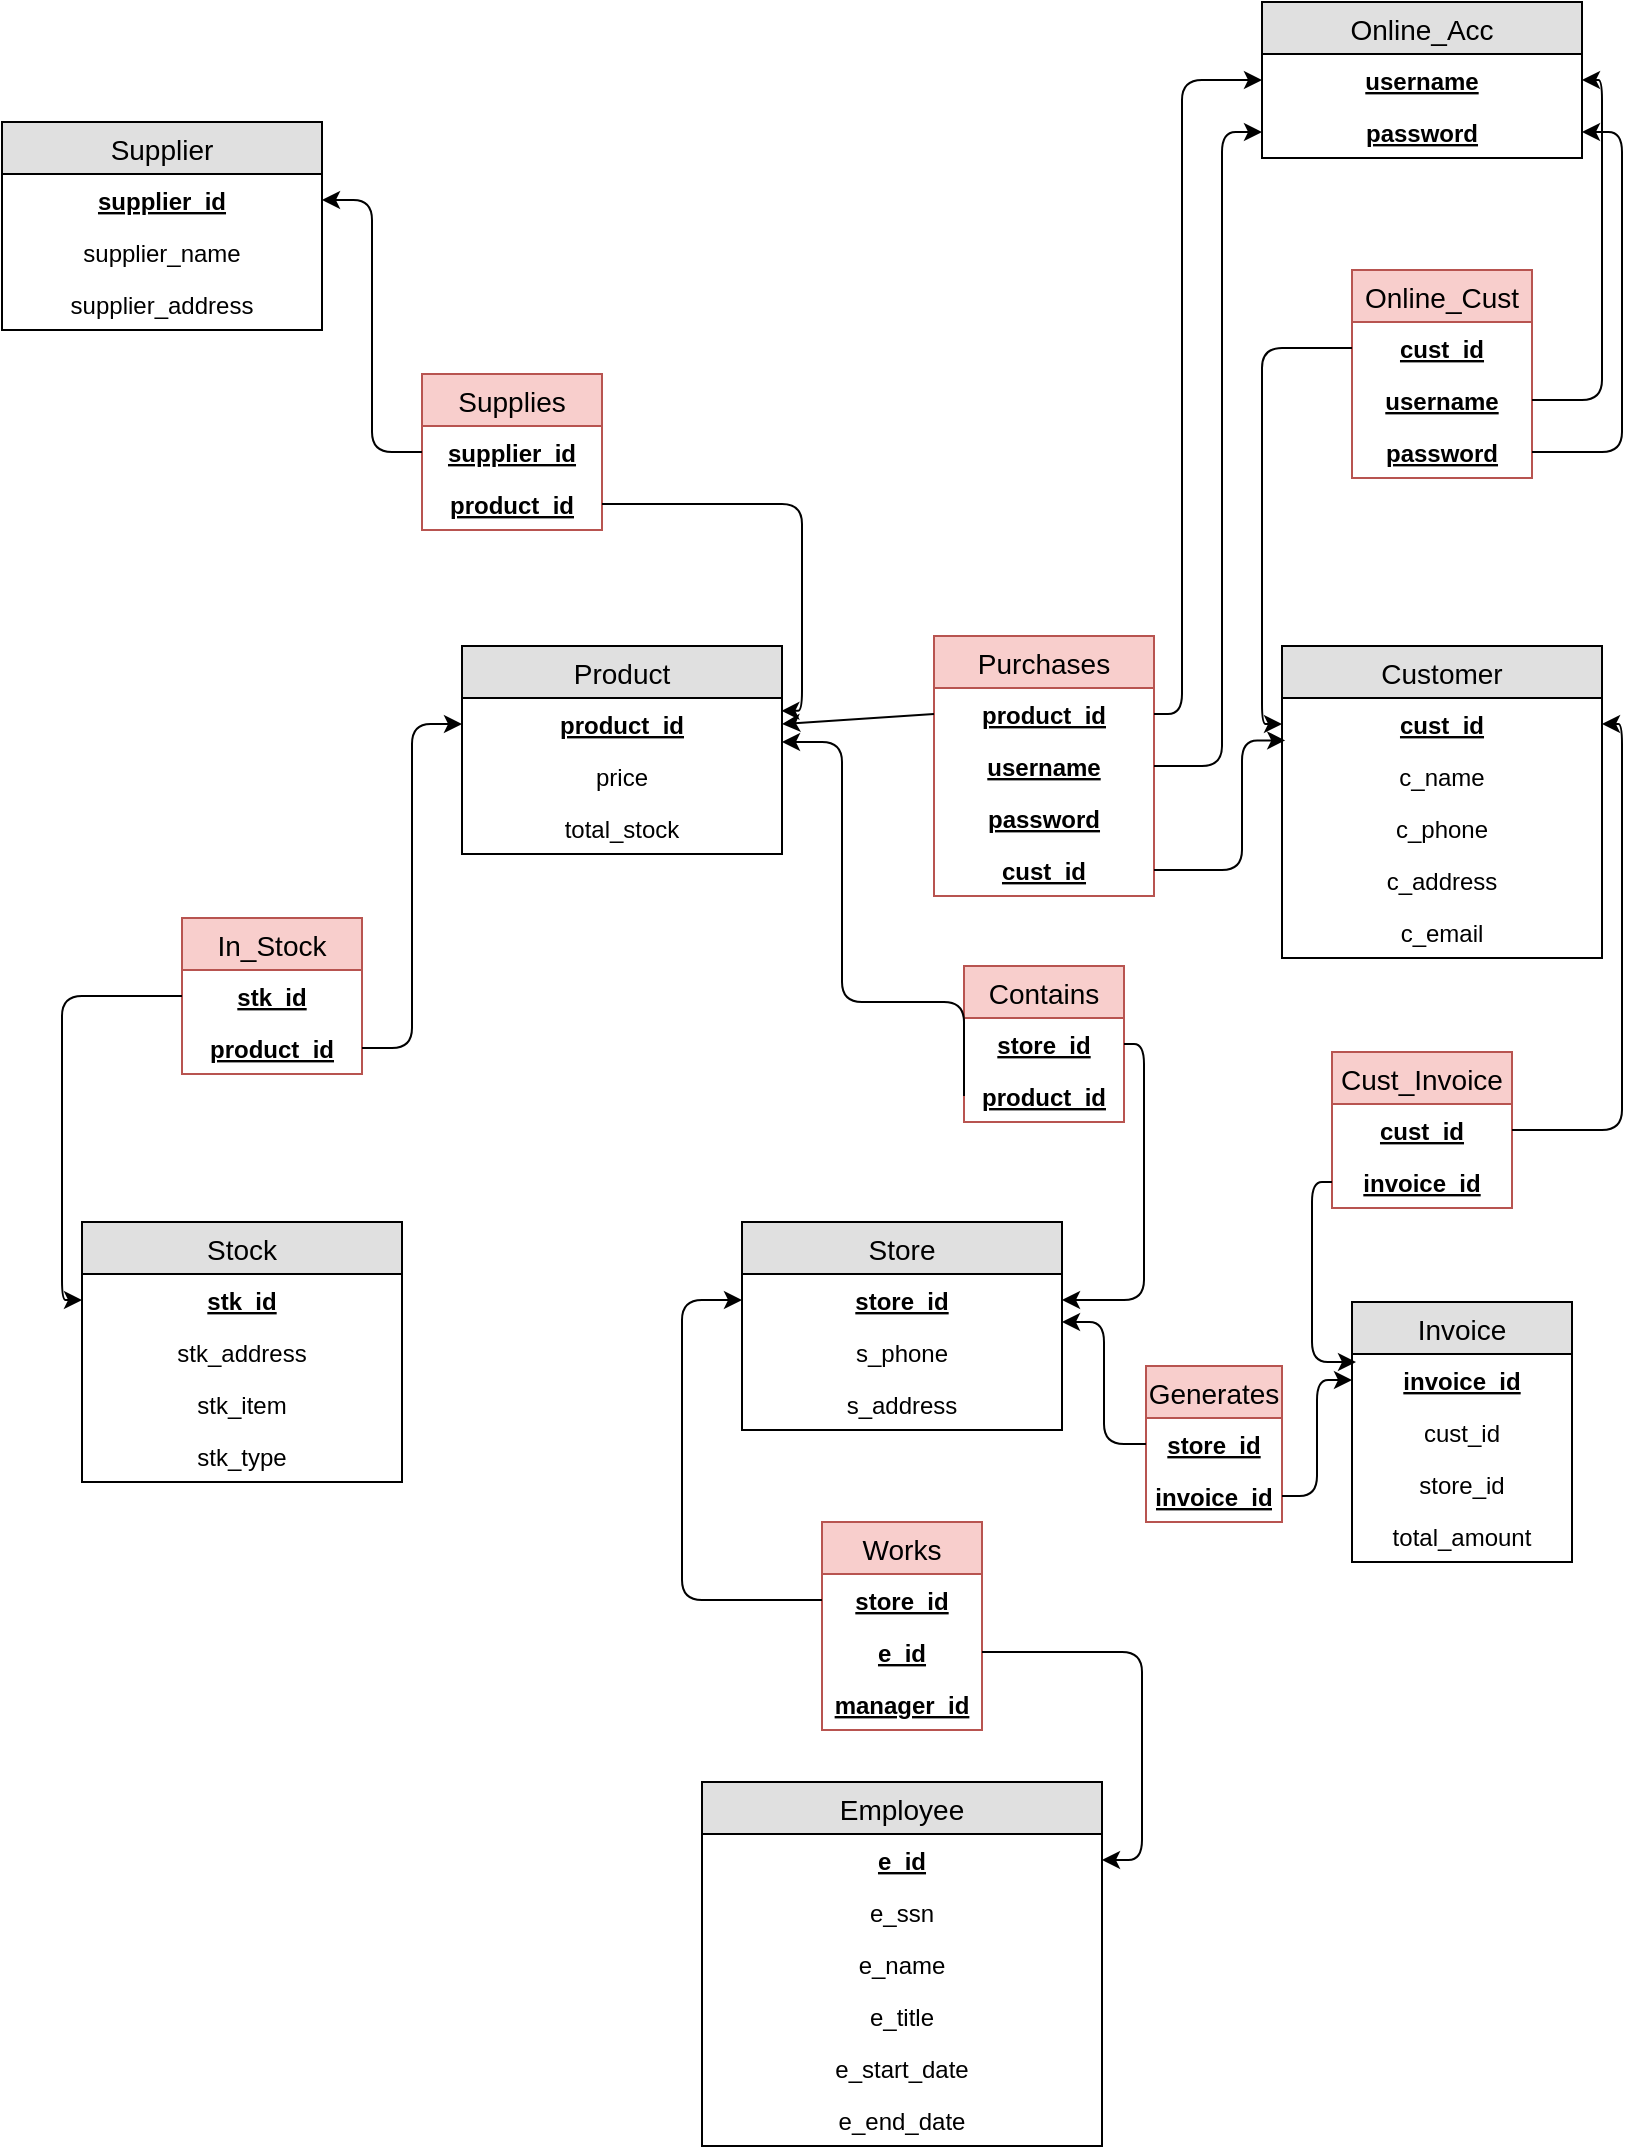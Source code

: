 <mxfile version="12.3.1" type="device" pages="1"><diagram id="mg9w23gWuRLHNCRCw_Lc" name="Page-1"><mxGraphModel dx="1024" dy="517" grid="1" gridSize="10" guides="1" tooltips="1" connect="1" arrows="1" fold="1" page="1" pageScale="1" pageWidth="827" pageHeight="1169" math="0" shadow="0"><root><mxCell id="0"/><mxCell id="1" parent="0"/><mxCell id="Ns896EO_XKKNTbTXYu9t-9" value="Supplier" style="swimlane;fontStyle=0;childLayout=stackLayout;horizontal=1;startSize=26;fillColor=#e0e0e0;horizontalStack=0;resizeParent=1;resizeParentMax=0;resizeLast=0;collapsible=1;marginBottom=0;swimlaneFillColor=#ffffff;align=center;fontSize=14;" parent="1" vertex="1"><mxGeometry x="10" y="90" width="160" height="104" as="geometry"/></mxCell><mxCell id="Ns896EO_XKKNTbTXYu9t-10" value="supplier_id" style="text;strokeColor=none;fillColor=none;spacingLeft=4;spacingRight=4;overflow=hidden;rotatable=0;points=[[0,0.5],[1,0.5]];portConstraint=eastwest;fontSize=12;align=center;fontStyle=5;fontColor=#000000;" parent="Ns896EO_XKKNTbTXYu9t-9" vertex="1"><mxGeometry y="26" width="160" height="26" as="geometry"/></mxCell><mxCell id="Ns896EO_XKKNTbTXYu9t-11" value="supplier_name" style="text;strokeColor=none;fillColor=none;spacingLeft=4;spacingRight=4;overflow=hidden;rotatable=0;points=[[0,0.5],[1,0.5]];portConstraint=eastwest;fontSize=12;align=center;" parent="Ns896EO_XKKNTbTXYu9t-9" vertex="1"><mxGeometry y="52" width="160" height="26" as="geometry"/></mxCell><mxCell id="Ns896EO_XKKNTbTXYu9t-12" value="supplier_address" style="text;strokeColor=none;fillColor=none;spacingLeft=4;spacingRight=4;overflow=hidden;rotatable=0;points=[[0,0.5],[1,0.5]];portConstraint=eastwest;fontSize=12;align=center;" parent="Ns896EO_XKKNTbTXYu9t-9" vertex="1"><mxGeometry y="78" width="160" height="26" as="geometry"/></mxCell><mxCell id="Ns896EO_XKKNTbTXYu9t-27" value="Stock" style="swimlane;fontStyle=0;childLayout=stackLayout;horizontal=1;startSize=26;fillColor=#e0e0e0;horizontalStack=0;resizeParent=1;resizeParentMax=0;resizeLast=0;collapsible=1;marginBottom=0;swimlaneFillColor=#ffffff;align=center;fontSize=14;" parent="1" vertex="1"><mxGeometry x="50" y="640" width="160" height="130" as="geometry"/></mxCell><mxCell id="Ns896EO_XKKNTbTXYu9t-28" value="stk_id" style="text;strokeColor=none;fillColor=none;spacingLeft=4;spacingRight=4;overflow=hidden;rotatable=0;points=[[0,0.5],[1,0.5]];portConstraint=eastwest;fontSize=12;align=center;fontStyle=5" parent="Ns896EO_XKKNTbTXYu9t-27" vertex="1"><mxGeometry y="26" width="160" height="26" as="geometry"/></mxCell><mxCell id="Ns896EO_XKKNTbTXYu9t-29" value="stk_address" style="text;strokeColor=none;fillColor=none;spacingLeft=4;spacingRight=4;overflow=hidden;rotatable=0;points=[[0,0.5],[1,0.5]];portConstraint=eastwest;fontSize=12;align=center;" parent="Ns896EO_XKKNTbTXYu9t-27" vertex="1"><mxGeometry y="52" width="160" height="26" as="geometry"/></mxCell><mxCell id="Ns896EO_XKKNTbTXYu9t-30" value="stk_item" style="text;strokeColor=none;fillColor=none;spacingLeft=4;spacingRight=4;overflow=hidden;rotatable=0;points=[[0,0.5],[1,0.5]];portConstraint=eastwest;fontSize=12;align=center;" parent="Ns896EO_XKKNTbTXYu9t-27" vertex="1"><mxGeometry y="78" width="160" height="26" as="geometry"/></mxCell><mxCell id="Ns896EO_XKKNTbTXYu9t-37" value="stk_type&#10;" style="text;strokeColor=none;fillColor=none;spacingLeft=4;spacingRight=4;overflow=hidden;rotatable=0;points=[[0,0.5],[1,0.5]];portConstraint=eastwest;fontSize=12;align=center;" parent="Ns896EO_XKKNTbTXYu9t-27" vertex="1"><mxGeometry y="104" width="160" height="26" as="geometry"/></mxCell><mxCell id="Ns896EO_XKKNTbTXYu9t-43" value="Customer" style="swimlane;fontStyle=0;childLayout=stackLayout;horizontal=1;startSize=26;fillColor=#e0e0e0;horizontalStack=0;resizeParent=1;resizeParentMax=0;resizeLast=0;collapsible=1;marginBottom=0;swimlaneFillColor=#ffffff;align=center;fontSize=14;" parent="1" vertex="1"><mxGeometry x="650" y="352" width="160" height="156" as="geometry"/></mxCell><mxCell id="Ns896EO_XKKNTbTXYu9t-44" value="cust_id" style="text;strokeColor=none;fillColor=none;spacingLeft=4;spacingRight=4;overflow=hidden;rotatable=0;points=[[0,0.5],[1,0.5]];portConstraint=eastwest;fontSize=12;align=center;fontStyle=5" parent="Ns896EO_XKKNTbTXYu9t-43" vertex="1"><mxGeometry y="26" width="160" height="26" as="geometry"/></mxCell><mxCell id="Ns896EO_XKKNTbTXYu9t-45" value="c_name" style="text;strokeColor=none;fillColor=none;spacingLeft=4;spacingRight=4;overflow=hidden;rotatable=0;points=[[0,0.5],[1,0.5]];portConstraint=eastwest;fontSize=12;align=center;" parent="Ns896EO_XKKNTbTXYu9t-43" vertex="1"><mxGeometry y="52" width="160" height="26" as="geometry"/></mxCell><mxCell id="Ns896EO_XKKNTbTXYu9t-46" value="c_phone" style="text;strokeColor=none;fillColor=none;spacingLeft=4;spacingRight=4;overflow=hidden;rotatable=0;points=[[0,0.5],[1,0.5]];portConstraint=eastwest;fontSize=12;align=center;" parent="Ns896EO_XKKNTbTXYu9t-43" vertex="1"><mxGeometry y="78" width="160" height="26" as="geometry"/></mxCell><mxCell id="Ns896EO_XKKNTbTXYu9t-47" value="c_address" style="text;strokeColor=none;fillColor=none;spacingLeft=4;spacingRight=4;overflow=hidden;rotatable=0;points=[[0,0.5],[1,0.5]];portConstraint=eastwest;fontSize=12;align=center;" parent="Ns896EO_XKKNTbTXYu9t-43" vertex="1"><mxGeometry y="104" width="160" height="26" as="geometry"/></mxCell><mxCell id="Ns896EO_XKKNTbTXYu9t-48" value="c_email" style="text;strokeColor=none;fillColor=none;spacingLeft=4;spacingRight=4;overflow=hidden;rotatable=0;points=[[0,0.5],[1,0.5]];portConstraint=eastwest;fontSize=12;align=center;" parent="Ns896EO_XKKNTbTXYu9t-43" vertex="1"><mxGeometry y="130" width="160" height="26" as="geometry"/></mxCell><mxCell id="Ns896EO_XKKNTbTXYu9t-66" value="Online_Acc" style="swimlane;fontStyle=0;childLayout=stackLayout;horizontal=1;startSize=26;fillColor=#e0e0e0;horizontalStack=0;resizeParent=1;resizeParentMax=0;resizeLast=0;collapsible=1;marginBottom=0;swimlaneFillColor=#ffffff;align=center;fontSize=14;" parent="1" vertex="1"><mxGeometry x="640" y="30" width="160" height="78" as="geometry"/></mxCell><mxCell id="Ns896EO_XKKNTbTXYu9t-67" value="username" style="text;strokeColor=none;fillColor=none;spacingLeft=4;spacingRight=4;overflow=hidden;rotatable=0;points=[[0,0.5],[1,0.5]];portConstraint=eastwest;fontSize=12;align=center;fontStyle=5" parent="Ns896EO_XKKNTbTXYu9t-66" vertex="1"><mxGeometry y="26" width="160" height="26" as="geometry"/></mxCell><mxCell id="Ns896EO_XKKNTbTXYu9t-68" value="password" style="text;strokeColor=none;fillColor=none;spacingLeft=4;spacingRight=4;overflow=hidden;rotatable=0;points=[[0,0.5],[1,0.5]];portConstraint=eastwest;fontSize=12;align=center;fontStyle=5" parent="Ns896EO_XKKNTbTXYu9t-66" vertex="1"><mxGeometry y="52" width="160" height="26" as="geometry"/></mxCell><mxCell id="Ns896EO_XKKNTbTXYu9t-71" value="Store" style="swimlane;fontStyle=0;childLayout=stackLayout;horizontal=1;startSize=26;fillColor=#e0e0e0;horizontalStack=0;resizeParent=1;resizeParentMax=0;resizeLast=0;collapsible=1;marginBottom=0;swimlaneFillColor=#ffffff;align=center;fontSize=14;" parent="1" vertex="1"><mxGeometry x="380" y="640" width="160" height="104" as="geometry"/></mxCell><mxCell id="Ns896EO_XKKNTbTXYu9t-72" value="store_id" style="text;strokeColor=none;fillColor=none;spacingLeft=4;spacingRight=4;overflow=hidden;rotatable=0;points=[[0,0.5],[1,0.5]];portConstraint=eastwest;fontSize=12;align=center;fontStyle=5" parent="Ns896EO_XKKNTbTXYu9t-71" vertex="1"><mxGeometry y="26" width="160" height="26" as="geometry"/></mxCell><mxCell id="Ns896EO_XKKNTbTXYu9t-73" value="s_phone" style="text;strokeColor=none;fillColor=none;spacingLeft=4;spacingRight=4;overflow=hidden;rotatable=0;points=[[0,0.5],[1,0.5]];portConstraint=eastwest;fontSize=12;align=center;" parent="Ns896EO_XKKNTbTXYu9t-71" vertex="1"><mxGeometry y="52" width="160" height="26" as="geometry"/></mxCell><mxCell id="Ns896EO_XKKNTbTXYu9t-74" value="s_address" style="text;strokeColor=none;fillColor=none;spacingLeft=4;spacingRight=4;overflow=hidden;rotatable=0;points=[[0,0.5],[1,0.5]];portConstraint=eastwest;fontSize=12;align=center;" parent="Ns896EO_XKKNTbTXYu9t-71" vertex="1"><mxGeometry y="78" width="160" height="26" as="geometry"/></mxCell><mxCell id="Ns896EO_XKKNTbTXYu9t-84" value="Employee" style="swimlane;fontStyle=0;childLayout=stackLayout;horizontal=1;startSize=26;fillColor=#e0e0e0;horizontalStack=0;resizeParent=1;resizeParentMax=0;resizeLast=0;collapsible=1;marginBottom=0;swimlaneFillColor=#ffffff;align=center;fontSize=14;" parent="1" vertex="1"><mxGeometry x="360" y="920" width="200" height="182" as="geometry"/></mxCell><mxCell id="Ns896EO_XKKNTbTXYu9t-85" value="e_id" style="text;strokeColor=none;fillColor=none;spacingLeft=4;spacingRight=4;overflow=hidden;rotatable=0;points=[[0,0.5],[1,0.5]];portConstraint=eastwest;fontSize=12;align=center;fontStyle=5" parent="Ns896EO_XKKNTbTXYu9t-84" vertex="1"><mxGeometry y="26" width="200" height="26" as="geometry"/></mxCell><mxCell id="Ns896EO_XKKNTbTXYu9t-92" value="e_ssn" style="text;strokeColor=none;fillColor=none;spacingLeft=4;spacingRight=4;overflow=hidden;rotatable=0;points=[[0,0.5],[1,0.5]];portConstraint=eastwest;fontSize=12;align=center;" parent="Ns896EO_XKKNTbTXYu9t-84" vertex="1"><mxGeometry y="52" width="200" height="26" as="geometry"/></mxCell><mxCell id="Ns896EO_XKKNTbTXYu9t-86" value="e_name" style="text;strokeColor=none;fillColor=none;spacingLeft=4;spacingRight=4;overflow=hidden;rotatable=0;points=[[0,0.5],[1,0.5]];portConstraint=eastwest;fontSize=12;align=center;" parent="Ns896EO_XKKNTbTXYu9t-84" vertex="1"><mxGeometry y="78" width="200" height="26" as="geometry"/></mxCell><mxCell id="Ns896EO_XKKNTbTXYu9t-91" value="e_title" style="text;strokeColor=none;fillColor=none;spacingLeft=4;spacingRight=4;overflow=hidden;rotatable=0;points=[[0,0.5],[1,0.5]];portConstraint=eastwest;fontSize=12;align=center;" parent="Ns896EO_XKKNTbTXYu9t-84" vertex="1"><mxGeometry y="104" width="200" height="26" as="geometry"/></mxCell><mxCell id="Ns896EO_XKKNTbTXYu9t-87" value="e_start_date" style="text;strokeColor=none;fillColor=none;spacingLeft=4;spacingRight=4;overflow=hidden;rotatable=0;points=[[0,0.5],[1,0.5]];portConstraint=eastwest;fontSize=12;align=center;" parent="Ns896EO_XKKNTbTXYu9t-84" vertex="1"><mxGeometry y="130" width="200" height="26" as="geometry"/></mxCell><mxCell id="Ns896EO_XKKNTbTXYu9t-89" value="e_end_date" style="text;strokeColor=none;fillColor=none;spacingLeft=4;spacingRight=4;overflow=hidden;rotatable=0;points=[[0,0.5],[1,0.5]];portConstraint=eastwest;fontSize=12;align=center;" parent="Ns896EO_XKKNTbTXYu9t-84" vertex="1"><mxGeometry y="156" width="200" height="26" as="geometry"/></mxCell><mxCell id="Ns896EO_XKKNTbTXYu9t-102" value="Invoice" style="swimlane;fontStyle=0;childLayout=stackLayout;horizontal=1;startSize=26;fillColor=#e0e0e0;horizontalStack=0;resizeParent=1;resizeParentMax=0;resizeLast=0;collapsible=1;marginBottom=0;swimlaneFillColor=#ffffff;align=center;fontSize=14;" parent="1" vertex="1"><mxGeometry x="685" y="680" width="110" height="130" as="geometry"/></mxCell><mxCell id="Ns896EO_XKKNTbTXYu9t-103" value="invoice_id" style="text;strokeColor=none;fillColor=none;spacingLeft=4;spacingRight=4;overflow=hidden;rotatable=0;points=[[0,0.5],[1,0.5]];portConstraint=eastwest;fontSize=12;align=center;fontStyle=5" parent="Ns896EO_XKKNTbTXYu9t-102" vertex="1"><mxGeometry y="26" width="110" height="26" as="geometry"/></mxCell><mxCell id="Ns896EO_XKKNTbTXYu9t-104" value="cust_id" style="text;strokeColor=none;fillColor=none;spacingLeft=4;spacingRight=4;overflow=hidden;rotatable=0;points=[[0,0.5],[1,0.5]];portConstraint=eastwest;fontSize=12;align=center;" parent="Ns896EO_XKKNTbTXYu9t-102" vertex="1"><mxGeometry y="52" width="110" height="26" as="geometry"/></mxCell><mxCell id="Ns896EO_XKKNTbTXYu9t-105" value="store_id" style="text;strokeColor=none;fillColor=none;spacingLeft=4;spacingRight=4;overflow=hidden;rotatable=0;points=[[0,0.5],[1,0.5]];portConstraint=eastwest;fontSize=12;align=center;" parent="Ns896EO_XKKNTbTXYu9t-102" vertex="1"><mxGeometry y="78" width="110" height="26" as="geometry"/></mxCell><mxCell id="Ns896EO_XKKNTbTXYu9t-110" value="total_amount" style="text;strokeColor=none;fillColor=none;spacingLeft=4;spacingRight=4;overflow=hidden;rotatable=0;points=[[0,0.5],[1,0.5]];portConstraint=eastwest;fontSize=12;align=center;" parent="Ns896EO_XKKNTbTXYu9t-102" vertex="1"><mxGeometry y="104" width="110" height="26" as="geometry"/></mxCell><mxCell id="Ns896EO_XKKNTbTXYu9t-22" value="Product" style="swimlane;fontStyle=0;childLayout=stackLayout;horizontal=1;startSize=26;fillColor=#e0e0e0;horizontalStack=0;resizeParent=1;resizeParentMax=0;resizeLast=0;collapsible=1;marginBottom=0;swimlaneFillColor=#ffffff;align=center;fontSize=14;" parent="1" vertex="1"><mxGeometry x="240" y="352" width="160" height="104" as="geometry"/></mxCell><mxCell id="Ns896EO_XKKNTbTXYu9t-23" value="product_id" style="text;strokeColor=none;fillColor=none;spacingLeft=4;spacingRight=4;overflow=hidden;rotatable=0;points=[[0,0.5],[1,0.5]];portConstraint=eastwest;fontSize=12;align=center;fontStyle=5" parent="Ns896EO_XKKNTbTXYu9t-22" vertex="1"><mxGeometry y="26" width="160" height="26" as="geometry"/></mxCell><mxCell id="Ns896EO_XKKNTbTXYu9t-24" value="price" style="text;strokeColor=none;fillColor=none;spacingLeft=4;spacingRight=4;overflow=hidden;rotatable=0;points=[[0,0.5],[1,0.5]];portConstraint=eastwest;fontSize=12;align=center;" parent="Ns896EO_XKKNTbTXYu9t-22" vertex="1"><mxGeometry y="52" width="160" height="26" as="geometry"/></mxCell><mxCell id="Ns896EO_XKKNTbTXYu9t-25" value="total_stock" style="text;strokeColor=none;fillColor=none;spacingLeft=4;spacingRight=4;overflow=hidden;rotatable=0;points=[[0,0.5],[1,0.5]];portConstraint=eastwest;fontSize=12;align=center;" parent="Ns896EO_XKKNTbTXYu9t-22" vertex="1"><mxGeometry y="78" width="160" height="26" as="geometry"/></mxCell><mxCell id="lp0GT3aLP9gqe0RHa6Do-9" value="" style="endArrow=classic;html=1;exitX=0.5;exitY=1;exitDx=0;exitDy=0;entryX=0.5;entryY=1;entryDx=0;entryDy=0;" parent="1" edge="1"><mxGeometry width="50" height="50" relative="1" as="geometry"><mxPoint x="745" y="590" as="sourcePoint"/><mxPoint x="745" y="590" as="targetPoint"/></mxGeometry></mxCell><mxCell id="lErbYrEc-xasNWXihkqk-5" value="Supplies" style="swimlane;fontStyle=0;childLayout=stackLayout;horizontal=1;startSize=26;fillColor=#f8cecc;horizontalStack=0;resizeParent=1;resizeParentMax=0;resizeLast=0;collapsible=1;marginBottom=0;swimlaneFillColor=#ffffff;align=center;fontSize=14;strokeColor=#b85450;" vertex="1" parent="1"><mxGeometry x="220" y="216" width="90" height="78" as="geometry"/></mxCell><mxCell id="lErbYrEc-xasNWXihkqk-6" value="supplier_id" style="text;strokeColor=none;fillColor=none;spacingLeft=4;spacingRight=4;overflow=hidden;rotatable=0;points=[[0,0.5],[1,0.5]];portConstraint=eastwest;fontSize=12;align=center;fontStyle=5" vertex="1" parent="lErbYrEc-xasNWXihkqk-5"><mxGeometry y="26" width="90" height="26" as="geometry"/></mxCell><mxCell id="lErbYrEc-xasNWXihkqk-7" value="product_id" style="text;strokeColor=none;fillColor=none;spacingLeft=4;spacingRight=4;overflow=hidden;rotatable=0;points=[[0,0.5],[1,0.5]];portConstraint=eastwest;fontSize=12;align=center;fontStyle=5" vertex="1" parent="lErbYrEc-xasNWXihkqk-5"><mxGeometry y="52" width="90" height="26" as="geometry"/></mxCell><mxCell id="lErbYrEc-xasNWXihkqk-11" value="" style="endArrow=classic;html=1;exitX=0;exitY=0.5;exitDx=0;exitDy=0;entryX=1;entryY=0.5;entryDx=0;entryDy=0;edgeStyle=orthogonalEdgeStyle;" edge="1" parent="1" source="lErbYrEc-xasNWXihkqk-6" target="Ns896EO_XKKNTbTXYu9t-10"><mxGeometry width="50" height="50" relative="1" as="geometry"><mxPoint y="455" as="sourcePoint"/><mxPoint x="125" y="320" as="targetPoint"/></mxGeometry></mxCell><mxCell id="lErbYrEc-xasNWXihkqk-14" value="In_Stock" style="swimlane;fontStyle=0;childLayout=stackLayout;horizontal=1;startSize=26;fillColor=#f8cecc;horizontalStack=0;resizeParent=1;resizeParentMax=0;resizeLast=0;collapsible=1;marginBottom=0;swimlaneFillColor=#ffffff;align=center;fontSize=14;strokeColor=#b85450;" vertex="1" parent="1"><mxGeometry x="100" y="488" width="90" height="78" as="geometry"/></mxCell><mxCell id="lErbYrEc-xasNWXihkqk-15" value="stk_id" style="text;strokeColor=none;fillColor=none;spacingLeft=4;spacingRight=4;overflow=hidden;rotatable=0;points=[[0,0.5],[1,0.5]];portConstraint=eastwest;fontSize=12;align=center;fontStyle=5" vertex="1" parent="lErbYrEc-xasNWXihkqk-14"><mxGeometry y="26" width="90" height="26" as="geometry"/></mxCell><mxCell id="lErbYrEc-xasNWXihkqk-16" value="product_id" style="text;strokeColor=none;fillColor=none;spacingLeft=4;spacingRight=4;overflow=hidden;rotatable=0;points=[[0,0.5],[1,0.5]];portConstraint=eastwest;fontSize=12;align=center;fontStyle=5" vertex="1" parent="lErbYrEc-xasNWXihkqk-14"><mxGeometry y="52" width="90" height="26" as="geometry"/></mxCell><mxCell id="lErbYrEc-xasNWXihkqk-17" value="" style="endArrow=classic;html=1;fontColor=#000000;exitX=1;exitY=0.5;exitDx=0;exitDy=0;entryX=0.998;entryY=0.246;entryDx=0;entryDy=0;edgeStyle=orthogonalEdgeStyle;entryPerimeter=0;" edge="1" parent="1" source="lErbYrEc-xasNWXihkqk-7" target="Ns896EO_XKKNTbTXYu9t-23"><mxGeometry width="50" height="50" relative="1" as="geometry"><mxPoint x="50" y="360" as="sourcePoint"/><mxPoint x="70" y="460" as="targetPoint"/></mxGeometry></mxCell><mxCell id="lErbYrEc-xasNWXihkqk-23" value="" style="endArrow=classic;html=1;fontColor=#000000;entryX=0;entryY=0.5;entryDx=0;entryDy=0;exitX=0;exitY=0.5;exitDx=0;exitDy=0;edgeStyle=orthogonalEdgeStyle;" edge="1" parent="1" source="lErbYrEc-xasNWXihkqk-15" target="Ns896EO_XKKNTbTXYu9t-28"><mxGeometry width="50" height="50" relative="1" as="geometry"><mxPoint x="260" y="709" as="sourcePoint"/><mxPoint x="220" y="689" as="targetPoint"/></mxGeometry></mxCell><mxCell id="lErbYrEc-xasNWXihkqk-24" value="" style="endArrow=classic;html=1;fontColor=#000000;entryX=0;entryY=0.5;entryDx=0;entryDy=0;exitX=1;exitY=0.5;exitDx=0;exitDy=0;edgeStyle=orthogonalEdgeStyle;" edge="1" parent="1" source="lErbYrEc-xasNWXihkqk-16" target="Ns896EO_XKKNTbTXYu9t-23"><mxGeometry width="50" height="50" relative="1" as="geometry"><mxPoint x="110" y="537" as="sourcePoint"/><mxPoint x="60" y="689" as="targetPoint"/></mxGeometry></mxCell><mxCell id="lErbYrEc-xasNWXihkqk-25" value="Contains" style="swimlane;fontStyle=0;childLayout=stackLayout;horizontal=1;startSize=26;fillColor=#f8cecc;horizontalStack=0;resizeParent=1;resizeParentMax=0;resizeLast=0;collapsible=1;marginBottom=0;swimlaneFillColor=#ffffff;align=center;fontSize=14;strokeColor=#b85450;" vertex="1" parent="1"><mxGeometry x="491" y="512" width="80" height="78" as="geometry"/></mxCell><mxCell id="lErbYrEc-xasNWXihkqk-26" value="store_id" style="text;strokeColor=none;fillColor=none;spacingLeft=4;spacingRight=4;overflow=hidden;rotatable=0;points=[[0,0.5],[1,0.5]];portConstraint=eastwest;fontSize=12;align=center;fontStyle=5" vertex="1" parent="lErbYrEc-xasNWXihkqk-25"><mxGeometry y="26" width="80" height="26" as="geometry"/></mxCell><mxCell id="lErbYrEc-xasNWXihkqk-27" value="product_id" style="text;strokeColor=none;fillColor=none;spacingLeft=4;spacingRight=4;overflow=hidden;rotatable=0;points=[[0,0.5],[1,0.5]];portConstraint=eastwest;fontSize=12;align=center;fontStyle=5" vertex="1" parent="lErbYrEc-xasNWXihkqk-25"><mxGeometry y="52" width="80" height="26" as="geometry"/></mxCell><mxCell id="lErbYrEc-xasNWXihkqk-28" value="" style="endArrow=classic;html=1;fontColor=#000000;exitX=0;exitY=0.5;exitDx=0;exitDy=0;edgeStyle=orthogonalEdgeStyle;" edge="1" parent="1" source="lErbYrEc-xasNWXihkqk-27"><mxGeometry width="50" height="50" relative="1" as="geometry"><mxPoint x="200" y="563" as="sourcePoint"/><mxPoint x="400" y="400" as="targetPoint"/><Array as="points"><mxPoint x="491" y="530"/><mxPoint x="430" y="530"/><mxPoint x="430" y="400"/></Array></mxGeometry></mxCell><mxCell id="lErbYrEc-xasNWXihkqk-29" value="" style="endArrow=classic;html=1;fontColor=#000000;exitX=1;exitY=0.5;exitDx=0;exitDy=0;edgeStyle=orthogonalEdgeStyle;entryX=1;entryY=0.5;entryDx=0;entryDy=0;" edge="1" parent="1" source="lErbYrEc-xasNWXihkqk-26" target="Ns896EO_XKKNTbTXYu9t-72"><mxGeometry width="50" height="50" relative="1" as="geometry"><mxPoint x="501" y="587" as="sourcePoint"/><mxPoint x="450" y="430" as="targetPoint"/></mxGeometry></mxCell><mxCell id="lErbYrEc-xasNWXihkqk-30" value="Purchases" style="swimlane;fontStyle=0;childLayout=stackLayout;horizontal=1;startSize=26;fillColor=#f8cecc;horizontalStack=0;resizeParent=1;resizeParentMax=0;resizeLast=0;collapsible=1;marginBottom=0;swimlaneFillColor=#ffffff;align=center;fontSize=14;strokeColor=#b85450;" vertex="1" parent="1"><mxGeometry x="476" y="347" width="110" height="130" as="geometry"/></mxCell><mxCell id="lErbYrEc-xasNWXihkqk-31" value="product_id" style="text;strokeColor=none;fillColor=none;spacingLeft=4;spacingRight=4;overflow=hidden;rotatable=0;points=[[0,0.5],[1,0.5]];portConstraint=eastwest;fontSize=12;align=center;fontStyle=5" vertex="1" parent="lErbYrEc-xasNWXihkqk-30"><mxGeometry y="26" width="110" height="26" as="geometry"/></mxCell><mxCell id="lErbYrEc-xasNWXihkqk-32" value="username" style="text;strokeColor=none;fillColor=none;spacingLeft=4;spacingRight=4;overflow=hidden;rotatable=0;points=[[0,0.5],[1,0.5]];portConstraint=eastwest;fontSize=12;align=center;fontStyle=5" vertex="1" parent="lErbYrEc-xasNWXihkqk-30"><mxGeometry y="52" width="110" height="26" as="geometry"/></mxCell><mxCell id="lErbYrEc-xasNWXihkqk-33" value="password" style="text;strokeColor=none;fillColor=none;spacingLeft=4;spacingRight=4;overflow=hidden;rotatable=0;points=[[0,0.5],[1,0.5]];portConstraint=eastwest;fontSize=12;align=center;fontStyle=5" vertex="1" parent="lErbYrEc-xasNWXihkqk-30"><mxGeometry y="78" width="110" height="26" as="geometry"/></mxCell><mxCell id="lErbYrEc-xasNWXihkqk-34" value="cust_id" style="text;strokeColor=none;fillColor=none;spacingLeft=4;spacingRight=4;overflow=hidden;rotatable=0;points=[[0,0.5],[1,0.5]];portConstraint=eastwest;fontSize=12;align=center;fontStyle=5" vertex="1" parent="lErbYrEc-xasNWXihkqk-30"><mxGeometry y="104" width="110" height="26" as="geometry"/></mxCell><mxCell id="lErbYrEc-xasNWXihkqk-35" value="" style="endArrow=classic;html=1;fontColor=#000000;exitX=0;exitY=0.5;exitDx=0;exitDy=0;entryX=1;entryY=0.5;entryDx=0;entryDy=0;" edge="1" parent="1" source="lErbYrEc-xasNWXihkqk-31" target="Ns896EO_XKKNTbTXYu9t-23"><mxGeometry width="50" height="50" relative="1" as="geometry"><mxPoint x="501" y="587" as="sourcePoint"/><mxPoint x="400" y="399" as="targetPoint"/></mxGeometry></mxCell><mxCell id="lErbYrEc-xasNWXihkqk-36" value="" style="endArrow=classic;html=1;fontColor=#000000;exitX=1;exitY=0.5;exitDx=0;exitDy=0;entryX=0.01;entryY=0.815;entryDx=0;entryDy=0;entryPerimeter=0;edgeStyle=orthogonalEdgeStyle;" edge="1" parent="1" source="lErbYrEc-xasNWXihkqk-34" target="Ns896EO_XKKNTbTXYu9t-44"><mxGeometry width="50" height="50" relative="1" as="geometry"><mxPoint x="486" y="396" as="sourcePoint"/><mxPoint x="410" y="409" as="targetPoint"/><Array as="points"><mxPoint x="630" y="464"/><mxPoint x="630" y="399"/></Array></mxGeometry></mxCell><mxCell id="lErbYrEc-xasNWXihkqk-37" value="" style="endArrow=classic;html=1;fontColor=#000000;exitX=1;exitY=0.5;exitDx=0;exitDy=0;entryX=0;entryY=0.5;entryDx=0;entryDy=0;edgeStyle=orthogonalEdgeStyle;" edge="1" parent="1" source="lErbYrEc-xasNWXihkqk-32" target="Ns896EO_XKKNTbTXYu9t-68"><mxGeometry width="50" height="50" relative="1" as="geometry"><mxPoint x="596" y="474" as="sourcePoint"/><mxPoint x="660" y="401" as="targetPoint"/><Array as="points"><mxPoint x="620" y="412"/><mxPoint x="620" y="95"/></Array></mxGeometry></mxCell><mxCell id="lErbYrEc-xasNWXihkqk-38" value="" style="endArrow=classic;html=1;fontColor=#000000;exitX=1;exitY=0.5;exitDx=0;exitDy=0;entryX=0;entryY=0.5;entryDx=0;entryDy=0;edgeStyle=orthogonalEdgeStyle;" edge="1" parent="1" source="lErbYrEc-xasNWXihkqk-31" target="Ns896EO_XKKNTbTXYu9t-67"><mxGeometry width="50" height="50" relative="1" as="geometry"><mxPoint x="596" y="422" as="sourcePoint"/><mxPoint x="660" y="105" as="targetPoint"/><Array as="points"><mxPoint x="600" y="386"/><mxPoint x="600" y="69"/></Array></mxGeometry></mxCell><mxCell id="lErbYrEc-xasNWXihkqk-39" value="Online_Cust" style="swimlane;fontStyle=0;childLayout=stackLayout;horizontal=1;startSize=26;fillColor=#f8cecc;horizontalStack=0;resizeParent=1;resizeParentMax=0;resizeLast=0;collapsible=1;marginBottom=0;swimlaneFillColor=#ffffff;align=center;fontSize=14;strokeColor=#b85450;" vertex="1" parent="1"><mxGeometry x="685" y="164" width="90" height="104" as="geometry"/></mxCell><mxCell id="lErbYrEc-xasNWXihkqk-40" value="cust_id" style="text;strokeColor=none;fillColor=none;spacingLeft=4;spacingRight=4;overflow=hidden;rotatable=0;points=[[0,0.5],[1,0.5]];portConstraint=eastwest;fontSize=12;align=center;fontStyle=5" vertex="1" parent="lErbYrEc-xasNWXihkqk-39"><mxGeometry y="26" width="90" height="26" as="geometry"/></mxCell><mxCell id="lErbYrEc-xasNWXihkqk-41" value="username" style="text;strokeColor=none;fillColor=none;spacingLeft=4;spacingRight=4;overflow=hidden;rotatable=0;points=[[0,0.5],[1,0.5]];portConstraint=eastwest;fontSize=12;align=center;fontStyle=5" vertex="1" parent="lErbYrEc-xasNWXihkqk-39"><mxGeometry y="52" width="90" height="26" as="geometry"/></mxCell><mxCell id="lErbYrEc-xasNWXihkqk-42" value="password" style="text;strokeColor=none;fillColor=none;spacingLeft=4;spacingRight=4;overflow=hidden;rotatable=0;points=[[0,0.5],[1,0.5]];portConstraint=eastwest;fontSize=12;align=center;fontStyle=5" vertex="1" parent="lErbYrEc-xasNWXihkqk-39"><mxGeometry y="78" width="90" height="26" as="geometry"/></mxCell><mxCell id="lErbYrEc-xasNWXihkqk-44" value="" style="endArrow=classic;html=1;fontColor=#000000;exitX=1;exitY=0.5;exitDx=0;exitDy=0;entryX=1;entryY=0.5;entryDx=0;entryDy=0;edgeStyle=orthogonalEdgeStyle;" edge="1" parent="1" source="lErbYrEc-xasNWXihkqk-41" target="Ns896EO_XKKNTbTXYu9t-67"><mxGeometry width="50" height="50" relative="1" as="geometry"><mxPoint x="596" y="422" as="sourcePoint"/><mxPoint x="650" y="105" as="targetPoint"/><Array as="points"><mxPoint x="810" y="229"/><mxPoint x="810" y="69"/></Array></mxGeometry></mxCell><mxCell id="lErbYrEc-xasNWXihkqk-45" value="" style="endArrow=classic;html=1;fontColor=#000000;exitX=1;exitY=0.5;exitDx=0;exitDy=0;entryX=1;entryY=0.5;entryDx=0;entryDy=0;edgeStyle=orthogonalEdgeStyle;" edge="1" parent="1" source="lErbYrEc-xasNWXihkqk-42" target="Ns896EO_XKKNTbTXYu9t-68"><mxGeometry width="50" height="50" relative="1" as="geometry"><mxPoint x="785" y="239" as="sourcePoint"/><mxPoint x="810" y="79" as="targetPoint"/><Array as="points"><mxPoint x="820" y="255"/><mxPoint x="820" y="95"/></Array></mxGeometry></mxCell><mxCell id="lErbYrEc-xasNWXihkqk-46" value="" style="endArrow=classic;html=1;fontColor=#000000;exitX=0;exitY=0.5;exitDx=0;exitDy=0;entryX=0;entryY=0.5;entryDx=0;entryDy=0;edgeStyle=orthogonalEdgeStyle;" edge="1" parent="1" source="lErbYrEc-xasNWXihkqk-40" target="Ns896EO_XKKNTbTXYu9t-44"><mxGeometry width="50" height="50" relative="1" as="geometry"><mxPoint x="785" y="239" as="sourcePoint"/><mxPoint x="810" y="79" as="targetPoint"/><Array as="points"><mxPoint x="640" y="203"/><mxPoint x="640" y="391"/></Array></mxGeometry></mxCell><mxCell id="lErbYrEc-xasNWXihkqk-47" value="Works" style="swimlane;fontStyle=0;childLayout=stackLayout;horizontal=1;startSize=26;fillColor=#f8cecc;horizontalStack=0;resizeParent=1;resizeParentMax=0;resizeLast=0;collapsible=1;marginBottom=0;swimlaneFillColor=#ffffff;align=center;fontSize=14;strokeColor=#b85450;" vertex="1" parent="1"><mxGeometry x="420" y="790" width="80" height="104" as="geometry"/></mxCell><mxCell id="lErbYrEc-xasNWXihkqk-48" value="store_id" style="text;strokeColor=none;fillColor=none;spacingLeft=4;spacingRight=4;overflow=hidden;rotatable=0;points=[[0,0.5],[1,0.5]];portConstraint=eastwest;fontSize=12;align=center;fontStyle=5" vertex="1" parent="lErbYrEc-xasNWXihkqk-47"><mxGeometry y="26" width="80" height="26" as="geometry"/></mxCell><mxCell id="lErbYrEc-xasNWXihkqk-49" value="e_id" style="text;strokeColor=none;fillColor=none;spacingLeft=4;spacingRight=4;overflow=hidden;rotatable=0;points=[[0,0.5],[1,0.5]];portConstraint=eastwest;fontSize=12;align=center;fontStyle=5" vertex="1" parent="lErbYrEc-xasNWXihkqk-47"><mxGeometry y="52" width="80" height="26" as="geometry"/></mxCell><mxCell id="lErbYrEc-xasNWXihkqk-50" value="manager_id" style="text;strokeColor=none;fillColor=none;spacingLeft=4;spacingRight=4;overflow=hidden;rotatable=0;points=[[0,0.5],[1,0.5]];portConstraint=eastwest;fontSize=12;align=center;fontStyle=5" vertex="1" parent="lErbYrEc-xasNWXihkqk-47"><mxGeometry y="78" width="80" height="26" as="geometry"/></mxCell><mxCell id="lErbYrEc-xasNWXihkqk-51" value="" style="endArrow=classic;html=1;fontColor=#000000;exitX=0;exitY=0.5;exitDx=0;exitDy=0;entryX=0;entryY=0.5;entryDx=0;entryDy=0;edgeStyle=orthogonalEdgeStyle;" edge="1" parent="1" source="lErbYrEc-xasNWXihkqk-48" target="Ns896EO_XKKNTbTXYu9t-72"><mxGeometry width="50" height="50" relative="1" as="geometry"><mxPoint x="591" y="760" as="sourcePoint"/><mxPoint x="560" y="888" as="targetPoint"/><Array as="points"><mxPoint x="350" y="829"/><mxPoint x="350" y="679"/></Array></mxGeometry></mxCell><mxCell id="lErbYrEc-xasNWXihkqk-52" value="" style="endArrow=classic;html=1;fontColor=#000000;exitX=1;exitY=0.5;exitDx=0;exitDy=0;entryX=1;entryY=0.5;entryDx=0;entryDy=0;edgeStyle=orthogonalEdgeStyle;" edge="1" parent="1" source="lErbYrEc-xasNWXihkqk-49" target="Ns896EO_XKKNTbTXYu9t-85"><mxGeometry width="50" height="50" relative="1" as="geometry"><mxPoint x="640" y="865" as="sourcePoint"/><mxPoint x="600" y="715" as="targetPoint"/><Array as="points"><mxPoint x="580" y="855"/><mxPoint x="580" y="959"/></Array></mxGeometry></mxCell><mxCell id="lErbYrEc-xasNWXihkqk-53" value="Generates" style="swimlane;fontStyle=0;childLayout=stackLayout;horizontal=1;startSize=26;fillColor=#f8cecc;horizontalStack=0;resizeParent=1;resizeParentMax=0;resizeLast=0;collapsible=1;marginBottom=0;swimlaneFillColor=#ffffff;align=center;fontSize=14;strokeColor=#b85450;" vertex="1" parent="1"><mxGeometry x="582" y="712" width="68" height="78" as="geometry"/></mxCell><mxCell id="lErbYrEc-xasNWXihkqk-54" value="store_id" style="text;strokeColor=none;fillColor=none;spacingLeft=4;spacingRight=4;overflow=hidden;rotatable=0;points=[[0,0.5],[1,0.5]];portConstraint=eastwest;fontSize=12;align=center;fontStyle=5" vertex="1" parent="lErbYrEc-xasNWXihkqk-53"><mxGeometry y="26" width="68" height="26" as="geometry"/></mxCell><mxCell id="lErbYrEc-xasNWXihkqk-55" value="invoice_id" style="text;strokeColor=none;fillColor=none;spacingLeft=4;spacingRight=4;overflow=hidden;rotatable=0;points=[[0,0.5],[1,0.5]];portConstraint=eastwest;fontSize=12;align=center;fontStyle=5" vertex="1" parent="lErbYrEc-xasNWXihkqk-53"><mxGeometry y="52" width="68" height="26" as="geometry"/></mxCell><mxCell id="lErbYrEc-xasNWXihkqk-56" value="" style="endArrow=classic;html=1;fontColor=#000000;exitX=0;exitY=0.5;exitDx=0;exitDy=0;entryX=1;entryY=0.923;entryDx=0;entryDy=0;entryPerimeter=0;edgeStyle=orthogonalEdgeStyle;" edge="1" parent="1" source="lErbYrEc-xasNWXihkqk-54" target="Ns896EO_XKKNTbTXYu9t-72"><mxGeometry width="50" height="50" relative="1" as="geometry"><mxPoint x="581" y="561" as="sourcePoint"/><mxPoint x="540" y="679" as="targetPoint"/></mxGeometry></mxCell><mxCell id="lErbYrEc-xasNWXihkqk-58" value="" style="endArrow=classic;html=1;fontColor=#000000;exitX=1;exitY=0.5;exitDx=0;exitDy=0;entryX=0;entryY=0.5;entryDx=0;entryDy=0;edgeStyle=orthogonalEdgeStyle;" edge="1" parent="1" source="lErbYrEc-xasNWXihkqk-55" target="Ns896EO_XKKNTbTXYu9t-103"><mxGeometry width="50" height="50" relative="1" as="geometry"><mxPoint x="592" y="761" as="sourcePoint"/><mxPoint x="550" y="700" as="targetPoint"/></mxGeometry></mxCell><mxCell id="lErbYrEc-xasNWXihkqk-59" value="Cust_Invoice" style="swimlane;fontStyle=0;childLayout=stackLayout;horizontal=1;startSize=26;fillColor=#f8cecc;horizontalStack=0;resizeParent=1;resizeParentMax=0;resizeLast=0;collapsible=1;marginBottom=0;swimlaneFillColor=#ffffff;align=center;fontSize=14;strokeColor=#b85450;" vertex="1" parent="1"><mxGeometry x="675" y="555" width="90" height="78" as="geometry"/></mxCell><mxCell id="lErbYrEc-xasNWXihkqk-60" value="cust_id" style="text;strokeColor=none;fillColor=none;spacingLeft=4;spacingRight=4;overflow=hidden;rotatable=0;points=[[0,0.5],[1,0.5]];portConstraint=eastwest;fontSize=12;align=center;fontStyle=5" vertex="1" parent="lErbYrEc-xasNWXihkqk-59"><mxGeometry y="26" width="90" height="26" as="geometry"/></mxCell><mxCell id="lErbYrEc-xasNWXihkqk-61" value="invoice_id" style="text;strokeColor=none;fillColor=none;spacingLeft=4;spacingRight=4;overflow=hidden;rotatable=0;points=[[0,0.5],[1,0.5]];portConstraint=eastwest;fontSize=12;align=center;fontStyle=5" vertex="1" parent="lErbYrEc-xasNWXihkqk-59"><mxGeometry y="52" width="90" height="26" as="geometry"/></mxCell><mxCell id="lErbYrEc-xasNWXihkqk-62" value="" style="endArrow=classic;html=1;fontColor=#000000;exitX=1;exitY=0.5;exitDx=0;exitDy=0;entryX=1;entryY=0.5;entryDx=0;entryDy=0;edgeStyle=orthogonalEdgeStyle;" edge="1" parent="1" source="lErbYrEc-xasNWXihkqk-60" target="Ns896EO_XKKNTbTXYu9t-44"><mxGeometry width="50" height="50" relative="1" as="geometry"><mxPoint x="581" y="561" as="sourcePoint"/><mxPoint x="550" y="689" as="targetPoint"/></mxGeometry></mxCell><mxCell id="lErbYrEc-xasNWXihkqk-63" value="" style="endArrow=classic;html=1;fontColor=#000000;exitX=0;exitY=0.5;exitDx=0;exitDy=0;edgeStyle=orthogonalEdgeStyle;" edge="1" parent="1" source="lErbYrEc-xasNWXihkqk-61"><mxGeometry width="50" height="50" relative="1" as="geometry"><mxPoint x="581" y="561" as="sourcePoint"/><mxPoint x="687" y="710" as="targetPoint"/><Array as="points"><mxPoint x="665" y="620"/><mxPoint x="665" y="710"/></Array></mxGeometry></mxCell></root></mxGraphModel></diagram></mxfile>